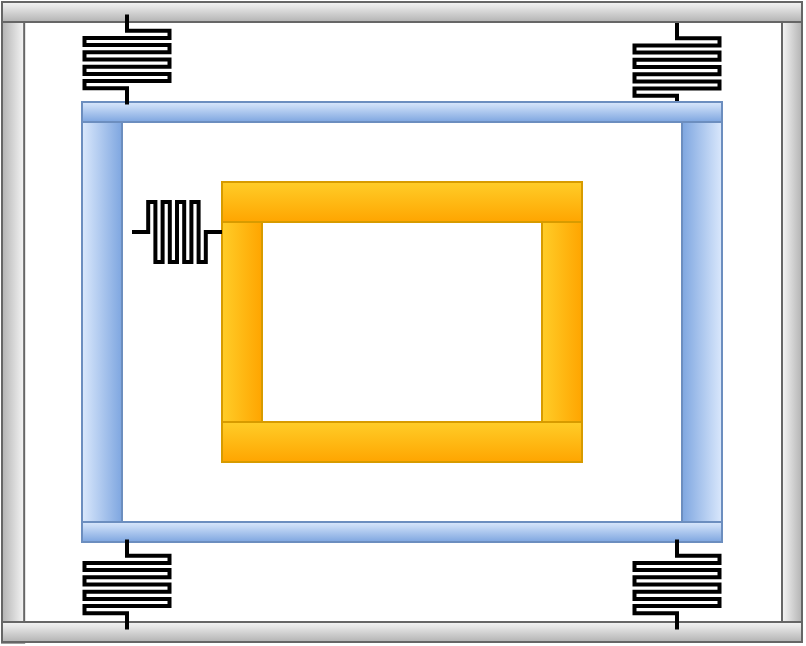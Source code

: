 <mxfile version="24.5.4" type="github">
  <diagram name="Pagina-1" id="s6tebHxt4fETLdoPo_5v">
    <mxGraphModel dx="757" dy="543" grid="1" gridSize="10" guides="1" tooltips="1" connect="1" arrows="1" fold="1" page="1" pageScale="1" pageWidth="583" pageHeight="413" background="#ffffff" math="0" shadow="0">
      <root>
        <mxCell id="0" />
        <mxCell id="1" parent="0" />
        <mxCell id="Ni5LSi0HDRFxPiUFcQp5-76" value="" style="pointerEvents=1;verticalLabelPosition=bottom;shadow=0;dashed=0;align=center;html=1;verticalAlign=top;shape=mxgraph.electrical.resistors.memristor_1;rotation=-90;strokeWidth=2;" vertex="1" parent="1">
          <mxGeometry x="435" y="51.25" width="45" height="42.5" as="geometry" />
        </mxCell>
        <mxCell id="Ni5LSi0HDRFxPiUFcQp5-69" value="" style="whiteSpace=wrap;html=1;rotation=-90;fillColor=#f5f5f5;gradientColor=#b3b3b3;strokeColor=#666666;" vertex="1" parent="1">
          <mxGeometry x="362.5" y="197.5" width="305" height="10" as="geometry" />
        </mxCell>
        <mxCell id="Ni5LSi0HDRFxPiUFcQp5-66" value="" style="whiteSpace=wrap;html=1;rotation=90;fillColor=#f5f5f5;gradientColor=#b3b3b3;strokeColor=#666666;" vertex="1" parent="1">
          <mxGeometry x="-31.17" y="198.05" width="313.43" height="11.09" as="geometry" />
        </mxCell>
        <mxCell id="Ni5LSi0HDRFxPiUFcQp5-59" value="" style="whiteSpace=wrap;html=1;fillColor=#f5f5f5;strokeColor=#666666;gradientColor=#b3b3b3;" vertex="1" parent="1">
          <mxGeometry x="120" y="40" width="400" height="10" as="geometry" />
        </mxCell>
        <mxCell id="Ni5LSi0HDRFxPiUFcQp5-71" value="" style="whiteSpace=wrap;html=1;fillColor=#dae8fc;gradientColor=#7ea6e0;strokeColor=#6c8ebf;" vertex="1" parent="1">
          <mxGeometry x="160" y="90" width="320" height="10" as="geometry" />
        </mxCell>
        <mxCell id="Ni5LSi0HDRFxPiUFcQp5-75" value="" style="whiteSpace=wrap;html=1;direction=south;fillColor=#dae8fc;gradientColor=#7ea6e0;strokeColor=#6c8ebf;" vertex="1" parent="1">
          <mxGeometry x="460" y="100" width="20" height="200" as="geometry" />
        </mxCell>
        <mxCell id="Ni5LSi0HDRFxPiUFcQp5-61" value="" style="whiteSpace=wrap;html=1;fillColor=#f5f5f5;strokeColor=#666666;gradientColor=#b3b3b3;" vertex="1" parent="1">
          <mxGeometry x="120" y="350" width="400" height="10" as="geometry" />
        </mxCell>
        <mxCell id="Ni5LSi0HDRFxPiUFcQp5-80" value="" style="whiteSpace=wrap;html=1;rotation=-90;fillColor=#dae8fc;gradientColor=#7ea6e0;strokeColor=#6c8ebf;" vertex="1" parent="1">
          <mxGeometry x="67.5" y="192.5" width="205" height="20" as="geometry" />
        </mxCell>
        <mxCell id="Ni5LSi0HDRFxPiUFcQp5-72" value="" style="whiteSpace=wrap;html=1;fillColor=#dae8fc;gradientColor=#7ea6e0;strokeColor=#6c8ebf;" vertex="1" parent="1">
          <mxGeometry x="160" y="300" width="320" height="10" as="geometry" />
        </mxCell>
        <mxCell id="Ni5LSi0HDRFxPiUFcQp5-81" value="" style="whiteSpace=wrap;html=1;fillColor=#ffcd28;gradientColor=#ffa500;strokeColor=#d79b00;" vertex="1" parent="1">
          <mxGeometry x="230" y="130" width="180" height="20" as="geometry" />
        </mxCell>
        <mxCell id="Ni5LSi0HDRFxPiUFcQp5-83" value="" style="whiteSpace=wrap;html=1;fillColor=#ffcd28;gradientColor=#ffa500;strokeColor=#d79b00;" vertex="1" parent="1">
          <mxGeometry x="230" y="250" width="180" height="20" as="geometry" />
        </mxCell>
        <mxCell id="Ni5LSi0HDRFxPiUFcQp5-84" value="" style="whiteSpace=wrap;html=1;rotation=-90;fillColor=#ffcd28;gradientColor=#ffa500;strokeColor=#d79b00;" vertex="1" parent="1">
          <mxGeometry x="350" y="190" width="100" height="20" as="geometry" />
        </mxCell>
        <mxCell id="Ni5LSi0HDRFxPiUFcQp5-85" value="" style="whiteSpace=wrap;html=1;rotation=-90;fillColor=#ffcd28;gradientColor=#ffa500;strokeColor=#d79b00;" vertex="1" parent="1">
          <mxGeometry x="190" y="190" width="100" height="20" as="geometry" />
        </mxCell>
        <mxCell id="Ni5LSi0HDRFxPiUFcQp5-86" value="" style="pointerEvents=1;verticalLabelPosition=bottom;shadow=0;dashed=0;align=center;html=1;verticalAlign=top;shape=mxgraph.electrical.resistors.memristor_1;rotation=0;strokeWidth=2;" vertex="1" parent="1">
          <mxGeometry x="185" y="140" width="45" height="30" as="geometry" />
        </mxCell>
        <mxCell id="Ni5LSi0HDRFxPiUFcQp5-87" value="" style="pointerEvents=1;verticalLabelPosition=bottom;shadow=0;dashed=0;align=center;html=1;verticalAlign=top;shape=mxgraph.electrical.resistors.memristor_1;rotation=-90;strokeWidth=2;" vertex="1" parent="1">
          <mxGeometry x="160" y="47.5" width="45" height="42.5" as="geometry" />
        </mxCell>
        <mxCell id="Ni5LSi0HDRFxPiUFcQp5-88" value="" style="pointerEvents=1;verticalLabelPosition=bottom;shadow=0;dashed=0;align=center;html=1;verticalAlign=top;shape=mxgraph.electrical.resistors.memristor_1;rotation=-90;strokeWidth=2;" vertex="1" parent="1">
          <mxGeometry x="435" y="310" width="45" height="42.5" as="geometry" />
        </mxCell>
        <mxCell id="Ni5LSi0HDRFxPiUFcQp5-89" value="" style="pointerEvents=1;verticalLabelPosition=bottom;shadow=0;dashed=0;align=center;html=1;verticalAlign=top;shape=mxgraph.electrical.resistors.memristor_1;rotation=-90;strokeWidth=2;" vertex="1" parent="1">
          <mxGeometry x="160" y="310" width="45" height="42.5" as="geometry" />
        </mxCell>
      </root>
    </mxGraphModel>
  </diagram>
</mxfile>
